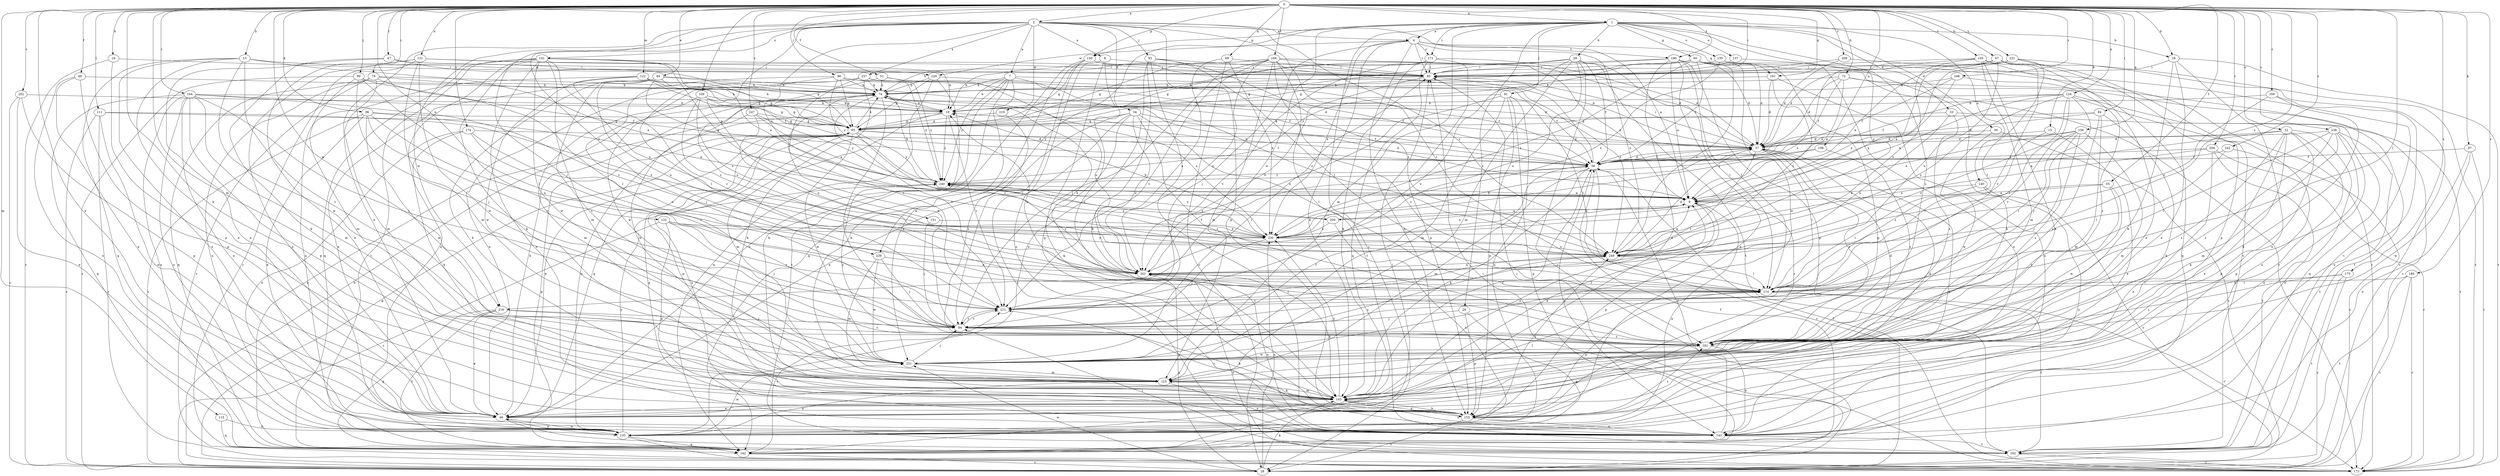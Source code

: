 strict digraph  {
0;
1;
2;
4;
7;
8;
9;
13;
15;
16;
18;
19;
22;
26;
28;
29;
30;
33;
34;
37;
44;
46;
47;
49;
51;
55;
56;
60;
65;
67;
69;
72;
74;
79;
84;
85;
86;
90;
91;
93;
94;
96;
97;
103;
105;
109;
111;
114;
115;
122;
123;
124;
131;
132;
133;
135;
137;
140;
141;
143;
150;
151;
153;
156;
161;
162;
164;
169;
171;
172;
174;
175;
180;
181;
184;
190;
192;
199;
200;
201;
202;
204;
209;
211;
216;
219;
220;
221;
227;
230;
231;
238;
239;
240;
242;
247;
248;
249;
0 -> 1  [label=a];
0 -> 2  [label=a];
0 -> 13  [label=b];
0 -> 15  [label=b];
0 -> 16  [label=b];
0 -> 18  [label=b];
0 -> 22  [label=c];
0 -> 44  [label=e];
0 -> 46  [label=e];
0 -> 47  [label=f];
0 -> 49  [label=f];
0 -> 51  [label=f];
0 -> 55  [label=f];
0 -> 67  [label=h];
0 -> 69  [label=h];
0 -> 72  [label=h];
0 -> 79  [label=i];
0 -> 84  [label=i];
0 -> 85  [label=i];
0 -> 86  [label=j];
0 -> 90  [label=j];
0 -> 96  [label=k];
0 -> 97  [label=k];
0 -> 103  [label=k];
0 -> 105  [label=l];
0 -> 109  [label=l];
0 -> 111  [label=l];
0 -> 114  [label=l];
0 -> 115  [label=m];
0 -> 122  [label=m];
0 -> 123  [label=m];
0 -> 124  [label=n];
0 -> 131  [label=n];
0 -> 132  [label=n];
0 -> 150  [label=p];
0 -> 156  [label=q];
0 -> 161  [label=q];
0 -> 164  [label=r];
0 -> 169  [label=r];
0 -> 174  [label=s];
0 -> 175  [label=s];
0 -> 180  [label=s];
0 -> 184  [label=t];
0 -> 190  [label=t];
0 -> 199  [label=u];
0 -> 202  [label=v];
0 -> 204  [label=v];
0 -> 209  [label=v];
0 -> 216  [label=w];
0 -> 231  [label=y];
0 -> 238  [label=y];
0 -> 242  [label=z];
0 -> 247  [label=z];
0 -> 248  [label=z];
0 -> 249  [label=z];
1 -> 4  [label=a];
1 -> 18  [label=b];
1 -> 26  [label=c];
1 -> 28  [label=c];
1 -> 29  [label=d];
1 -> 30  [label=d];
1 -> 33  [label=d];
1 -> 60  [label=g];
1 -> 91  [label=j];
1 -> 123  [label=m];
1 -> 135  [label=o];
1 -> 137  [label=o];
1 -> 140  [label=o];
1 -> 150  [label=p];
1 -> 171  [label=r];
1 -> 181  [label=s];
1 -> 216  [label=w];
1 -> 239  [label=y];
1 -> 249  [label=z];
2 -> 4  [label=a];
2 -> 7  [label=a];
2 -> 8  [label=a];
2 -> 9  [label=a];
2 -> 34  [label=d];
2 -> 46  [label=e];
2 -> 93  [label=j];
2 -> 94  [label=j];
2 -> 114  [label=l];
2 -> 141  [label=o];
2 -> 151  [label=p];
2 -> 153  [label=p];
2 -> 200  [label=u];
2 -> 216  [label=w];
2 -> 219  [label=w];
2 -> 227  [label=x];
2 -> 239  [label=y];
2 -> 249  [label=z];
4 -> 85  [label=i];
4 -> 94  [label=j];
4 -> 103  [label=k];
4 -> 153  [label=p];
4 -> 161  [label=q];
4 -> 171  [label=r];
4 -> 190  [label=t];
4 -> 220  [label=w];
4 -> 230  [label=x];
4 -> 249  [label=z];
7 -> 19  [label=b];
7 -> 46  [label=e];
7 -> 56  [label=f];
7 -> 74  [label=h];
7 -> 103  [label=k];
7 -> 192  [label=t];
7 -> 240  [label=y];
7 -> 249  [label=z];
8 -> 65  [label=g];
8 -> 85  [label=i];
8 -> 143  [label=o];
8 -> 153  [label=p];
8 -> 181  [label=s];
9 -> 74  [label=h];
9 -> 103  [label=k];
9 -> 153  [label=p];
9 -> 181  [label=s];
9 -> 200  [label=u];
9 -> 230  [label=x];
13 -> 9  [label=a];
13 -> 46  [label=e];
13 -> 85  [label=i];
13 -> 143  [label=o];
13 -> 162  [label=q];
13 -> 181  [label=s];
13 -> 220  [label=w];
13 -> 221  [label=w];
15 -> 37  [label=d];
15 -> 46  [label=e];
15 -> 114  [label=l];
16 -> 28  [label=c];
16 -> 85  [label=i];
16 -> 153  [label=p];
18 -> 46  [label=e];
18 -> 85  [label=i];
18 -> 103  [label=k];
18 -> 143  [label=o];
18 -> 172  [label=r];
19 -> 65  [label=g];
19 -> 123  [label=m];
19 -> 133  [label=n];
19 -> 211  [label=v];
19 -> 240  [label=y];
22 -> 9  [label=a];
22 -> 37  [label=d];
22 -> 46  [label=e];
22 -> 103  [label=k];
22 -> 133  [label=n];
22 -> 143  [label=o];
22 -> 153  [label=p];
22 -> 181  [label=s];
26 -> 94  [label=j];
26 -> 153  [label=p];
26 -> 162  [label=q];
28 -> 65  [label=g];
28 -> 74  [label=h];
28 -> 85  [label=i];
28 -> 103  [label=k];
28 -> 201  [label=u];
28 -> 221  [label=w];
28 -> 230  [label=x];
29 -> 19  [label=b];
29 -> 28  [label=c];
29 -> 56  [label=f];
29 -> 74  [label=h];
29 -> 85  [label=i];
29 -> 114  [label=l];
29 -> 123  [label=m];
29 -> 192  [label=t];
29 -> 201  [label=u];
29 -> 211  [label=v];
30 -> 28  [label=c];
30 -> 37  [label=d];
30 -> 221  [label=w];
33 -> 65  [label=g];
33 -> 172  [label=r];
33 -> 181  [label=s];
33 -> 201  [label=u];
34 -> 46  [label=e];
34 -> 56  [label=f];
34 -> 65  [label=g];
34 -> 103  [label=k];
34 -> 114  [label=l];
34 -> 181  [label=s];
34 -> 192  [label=t];
34 -> 201  [label=u];
37 -> 56  [label=f];
37 -> 85  [label=i];
37 -> 114  [label=l];
37 -> 181  [label=s];
37 -> 211  [label=v];
44 -> 37  [label=d];
44 -> 46  [label=e];
44 -> 65  [label=g];
44 -> 74  [label=h];
44 -> 103  [label=k];
44 -> 181  [label=s];
44 -> 201  [label=u];
44 -> 240  [label=y];
46 -> 65  [label=g];
46 -> 74  [label=h];
46 -> 133  [label=n];
46 -> 192  [label=t];
47 -> 46  [label=e];
47 -> 65  [label=g];
47 -> 85  [label=i];
47 -> 103  [label=k];
49 -> 46  [label=e];
49 -> 74  [label=h];
49 -> 133  [label=n];
49 -> 153  [label=p];
51 -> 56  [label=f];
51 -> 74  [label=h];
51 -> 201  [label=u];
51 -> 240  [label=y];
55 -> 9  [label=a];
55 -> 181  [label=s];
55 -> 221  [label=w];
55 -> 249  [label=z];
56 -> 19  [label=b];
56 -> 28  [label=c];
56 -> 37  [label=d];
56 -> 85  [label=i];
56 -> 103  [label=k];
56 -> 123  [label=m];
56 -> 143  [label=o];
56 -> 240  [label=y];
60 -> 37  [label=d];
60 -> 56  [label=f];
60 -> 65  [label=g];
60 -> 85  [label=i];
60 -> 172  [label=r];
60 -> 221  [label=w];
60 -> 230  [label=x];
60 -> 240  [label=y];
60 -> 249  [label=z];
65 -> 37  [label=d];
65 -> 46  [label=e];
65 -> 56  [label=f];
65 -> 74  [label=h];
65 -> 143  [label=o];
65 -> 153  [label=p];
65 -> 221  [label=w];
65 -> 240  [label=y];
65 -> 249  [label=z];
67 -> 9  [label=a];
67 -> 46  [label=e];
67 -> 85  [label=i];
67 -> 172  [label=r];
67 -> 201  [label=u];
67 -> 211  [label=v];
67 -> 230  [label=x];
69 -> 28  [label=c];
69 -> 85  [label=i];
69 -> 201  [label=u];
69 -> 230  [label=x];
72 -> 9  [label=a];
72 -> 28  [label=c];
72 -> 37  [label=d];
72 -> 56  [label=f];
72 -> 74  [label=h];
72 -> 192  [label=t];
74 -> 19  [label=b];
74 -> 181  [label=s];
74 -> 211  [label=v];
74 -> 230  [label=x];
79 -> 19  [label=b];
79 -> 74  [label=h];
79 -> 114  [label=l];
79 -> 123  [label=m];
79 -> 133  [label=n];
79 -> 162  [label=q];
79 -> 172  [label=r];
84 -> 37  [label=d];
84 -> 65  [label=g];
84 -> 103  [label=k];
84 -> 123  [label=m];
84 -> 181  [label=s];
85 -> 74  [label=h];
85 -> 201  [label=u];
86 -> 37  [label=d];
86 -> 56  [label=f];
86 -> 65  [label=g];
86 -> 74  [label=h];
86 -> 94  [label=j];
86 -> 114  [label=l];
86 -> 240  [label=y];
90 -> 28  [label=c];
90 -> 56  [label=f];
90 -> 74  [label=h];
90 -> 94  [label=j];
90 -> 114  [label=l];
90 -> 123  [label=m];
91 -> 19  [label=b];
91 -> 114  [label=l];
91 -> 123  [label=m];
91 -> 133  [label=n];
91 -> 153  [label=p];
91 -> 162  [label=q];
91 -> 201  [label=u];
93 -> 85  [label=i];
93 -> 103  [label=k];
93 -> 114  [label=l];
93 -> 133  [label=n];
93 -> 143  [label=o];
93 -> 249  [label=z];
94 -> 74  [label=h];
94 -> 103  [label=k];
94 -> 181  [label=s];
94 -> 211  [label=v];
96 -> 9  [label=a];
96 -> 28  [label=c];
96 -> 46  [label=e];
96 -> 65  [label=g];
96 -> 201  [label=u];
96 -> 211  [label=v];
96 -> 221  [label=w];
97 -> 56  [label=f];
97 -> 143  [label=o];
97 -> 172  [label=r];
97 -> 221  [label=w];
103 -> 9  [label=a];
103 -> 37  [label=d];
103 -> 46  [label=e];
103 -> 56  [label=f];
103 -> 114  [label=l];
103 -> 123  [label=m];
103 -> 143  [label=o];
103 -> 153  [label=p];
103 -> 230  [label=x];
105 -> 85  [label=i];
105 -> 103  [label=k];
105 -> 123  [label=m];
105 -> 162  [label=q];
105 -> 192  [label=t];
105 -> 230  [label=x];
105 -> 249  [label=z];
109 -> 19  [label=b];
109 -> 65  [label=g];
109 -> 123  [label=m];
109 -> 230  [label=x];
109 -> 249  [label=z];
111 -> 28  [label=c];
111 -> 46  [label=e];
111 -> 65  [label=g];
111 -> 172  [label=r];
111 -> 230  [label=x];
114 -> 19  [label=b];
114 -> 74  [label=h];
114 -> 153  [label=p];
114 -> 172  [label=r];
114 -> 192  [label=t];
114 -> 211  [label=v];
115 -> 133  [label=n];
115 -> 162  [label=q];
122 -> 19  [label=b];
122 -> 56  [label=f];
122 -> 65  [label=g];
122 -> 74  [label=h];
122 -> 133  [label=n];
122 -> 221  [label=w];
122 -> 230  [label=x];
123 -> 74  [label=h];
123 -> 103  [label=k];
123 -> 133  [label=n];
123 -> 143  [label=o];
124 -> 9  [label=a];
124 -> 19  [label=b];
124 -> 56  [label=f];
124 -> 94  [label=j];
124 -> 114  [label=l];
124 -> 143  [label=o];
124 -> 162  [label=q];
124 -> 211  [label=v];
124 -> 249  [label=z];
131 -> 19  [label=b];
131 -> 46  [label=e];
131 -> 85  [label=i];
131 -> 123  [label=m];
131 -> 143  [label=o];
131 -> 172  [label=r];
131 -> 221  [label=w];
132 -> 28  [label=c];
132 -> 94  [label=j];
132 -> 153  [label=p];
132 -> 211  [label=v];
132 -> 230  [label=x];
132 -> 249  [label=z];
133 -> 9  [label=a];
133 -> 37  [label=d];
133 -> 46  [label=e];
133 -> 162  [label=q];
133 -> 172  [label=r];
133 -> 221  [label=w];
133 -> 240  [label=y];
135 -> 85  [label=i];
135 -> 143  [label=o];
135 -> 153  [label=p];
135 -> 172  [label=r];
135 -> 230  [label=x];
137 -> 85  [label=i];
137 -> 103  [label=k];
140 -> 9  [label=a];
140 -> 28  [label=c];
140 -> 114  [label=l];
140 -> 143  [label=o];
141 -> 9  [label=a];
141 -> 85  [label=i];
141 -> 103  [label=k];
141 -> 123  [label=m];
141 -> 133  [label=n];
141 -> 143  [label=o];
141 -> 162  [label=q];
141 -> 192  [label=t];
141 -> 211  [label=v];
141 -> 221  [label=w];
141 -> 249  [label=z];
143 -> 56  [label=f];
143 -> 65  [label=g];
143 -> 192  [label=t];
143 -> 201  [label=u];
150 -> 37  [label=d];
150 -> 85  [label=i];
150 -> 94  [label=j];
150 -> 162  [label=q];
150 -> 221  [label=w];
151 -> 94  [label=j];
151 -> 230  [label=x];
153 -> 28  [label=c];
153 -> 103  [label=k];
153 -> 143  [label=o];
153 -> 181  [label=s];
153 -> 211  [label=v];
153 -> 249  [label=z];
156 -> 9  [label=a];
156 -> 37  [label=d];
156 -> 94  [label=j];
156 -> 114  [label=l];
156 -> 123  [label=m];
156 -> 181  [label=s];
156 -> 249  [label=z];
161 -> 37  [label=d];
161 -> 74  [label=h];
161 -> 143  [label=o];
161 -> 249  [label=z];
162 -> 28  [label=c];
162 -> 56  [label=f];
162 -> 65  [label=g];
162 -> 85  [label=i];
162 -> 211  [label=v];
164 -> 19  [label=b];
164 -> 46  [label=e];
164 -> 65  [label=g];
164 -> 94  [label=j];
164 -> 123  [label=m];
164 -> 133  [label=n];
164 -> 143  [label=o];
164 -> 153  [label=p];
164 -> 162  [label=q];
164 -> 249  [label=z];
169 -> 19  [label=b];
169 -> 103  [label=k];
169 -> 143  [label=o];
169 -> 249  [label=z];
171 -> 37  [label=d];
171 -> 65  [label=g];
171 -> 85  [label=i];
171 -> 103  [label=k];
171 -> 153  [label=p];
171 -> 162  [label=q];
171 -> 211  [label=v];
172 -> 56  [label=f];
172 -> 85  [label=i];
172 -> 201  [label=u];
174 -> 37  [label=d];
174 -> 103  [label=k];
174 -> 133  [label=n];
174 -> 201  [label=u];
174 -> 211  [label=v];
175 -> 28  [label=c];
175 -> 114  [label=l];
175 -> 181  [label=s];
175 -> 192  [label=t];
180 -> 28  [label=c];
180 -> 114  [label=l];
180 -> 172  [label=r];
180 -> 192  [label=t];
181 -> 143  [label=o];
181 -> 221  [label=w];
181 -> 240  [label=y];
184 -> 9  [label=a];
184 -> 19  [label=b];
184 -> 37  [label=d];
184 -> 65  [label=g];
184 -> 85  [label=i];
184 -> 94  [label=j];
184 -> 123  [label=m];
184 -> 181  [label=s];
184 -> 192  [label=t];
184 -> 201  [label=u];
184 -> 211  [label=v];
184 -> 249  [label=z];
190 -> 9  [label=a];
190 -> 37  [label=d];
190 -> 46  [label=e];
190 -> 65  [label=g];
190 -> 85  [label=i];
190 -> 114  [label=l];
190 -> 133  [label=n];
190 -> 153  [label=p];
192 -> 94  [label=j];
192 -> 172  [label=r];
199 -> 56  [label=f];
199 -> 181  [label=s];
199 -> 240  [label=y];
200 -> 9  [label=a];
200 -> 133  [label=n];
200 -> 230  [label=x];
200 -> 240  [label=y];
201 -> 56  [label=f];
201 -> 103  [label=k];
201 -> 114  [label=l];
201 -> 240  [label=y];
202 -> 19  [label=b];
202 -> 28  [label=c];
202 -> 133  [label=n];
202 -> 153  [label=p];
204 -> 56  [label=f];
204 -> 133  [label=n];
204 -> 172  [label=r];
204 -> 192  [label=t];
204 -> 230  [label=x];
209 -> 37  [label=d];
209 -> 85  [label=i];
209 -> 192  [label=t];
211 -> 94  [label=j];
216 -> 46  [label=e];
216 -> 94  [label=j];
216 -> 162  [label=q];
216 -> 181  [label=s];
216 -> 192  [label=t];
219 -> 65  [label=g];
219 -> 181  [label=s];
220 -> 56  [label=f];
220 -> 65  [label=g];
220 -> 74  [label=h];
220 -> 103  [label=k];
220 -> 162  [label=q];
221 -> 37  [label=d];
221 -> 56  [label=f];
221 -> 85  [label=i];
221 -> 94  [label=j];
221 -> 123  [label=m];
221 -> 249  [label=z];
227 -> 46  [label=e];
227 -> 74  [label=h];
227 -> 103  [label=k];
227 -> 201  [label=u];
227 -> 211  [label=v];
227 -> 221  [label=w];
227 -> 240  [label=y];
230 -> 19  [label=b];
230 -> 37  [label=d];
230 -> 94  [label=j];
230 -> 240  [label=y];
230 -> 249  [label=z];
231 -> 28  [label=c];
231 -> 37  [label=d];
231 -> 85  [label=i];
231 -> 114  [label=l];
231 -> 153  [label=p];
231 -> 230  [label=x];
238 -> 37  [label=d];
238 -> 114  [label=l];
238 -> 123  [label=m];
238 -> 133  [label=n];
238 -> 153  [label=p];
238 -> 181  [label=s];
238 -> 192  [label=t];
239 -> 94  [label=j];
239 -> 123  [label=m];
239 -> 201  [label=u];
239 -> 221  [label=w];
240 -> 9  [label=a];
240 -> 74  [label=h];
240 -> 230  [label=x];
242 -> 28  [label=c];
242 -> 56  [label=f];
242 -> 114  [label=l];
247 -> 9  [label=a];
247 -> 65  [label=g];
247 -> 162  [label=q];
247 -> 201  [label=u];
247 -> 240  [label=y];
248 -> 9  [label=a];
248 -> 56  [label=f];
248 -> 74  [label=h];
248 -> 181  [label=s];
249 -> 9  [label=a];
249 -> 37  [label=d];
249 -> 94  [label=j];
249 -> 114  [label=l];
249 -> 201  [label=u];
}
